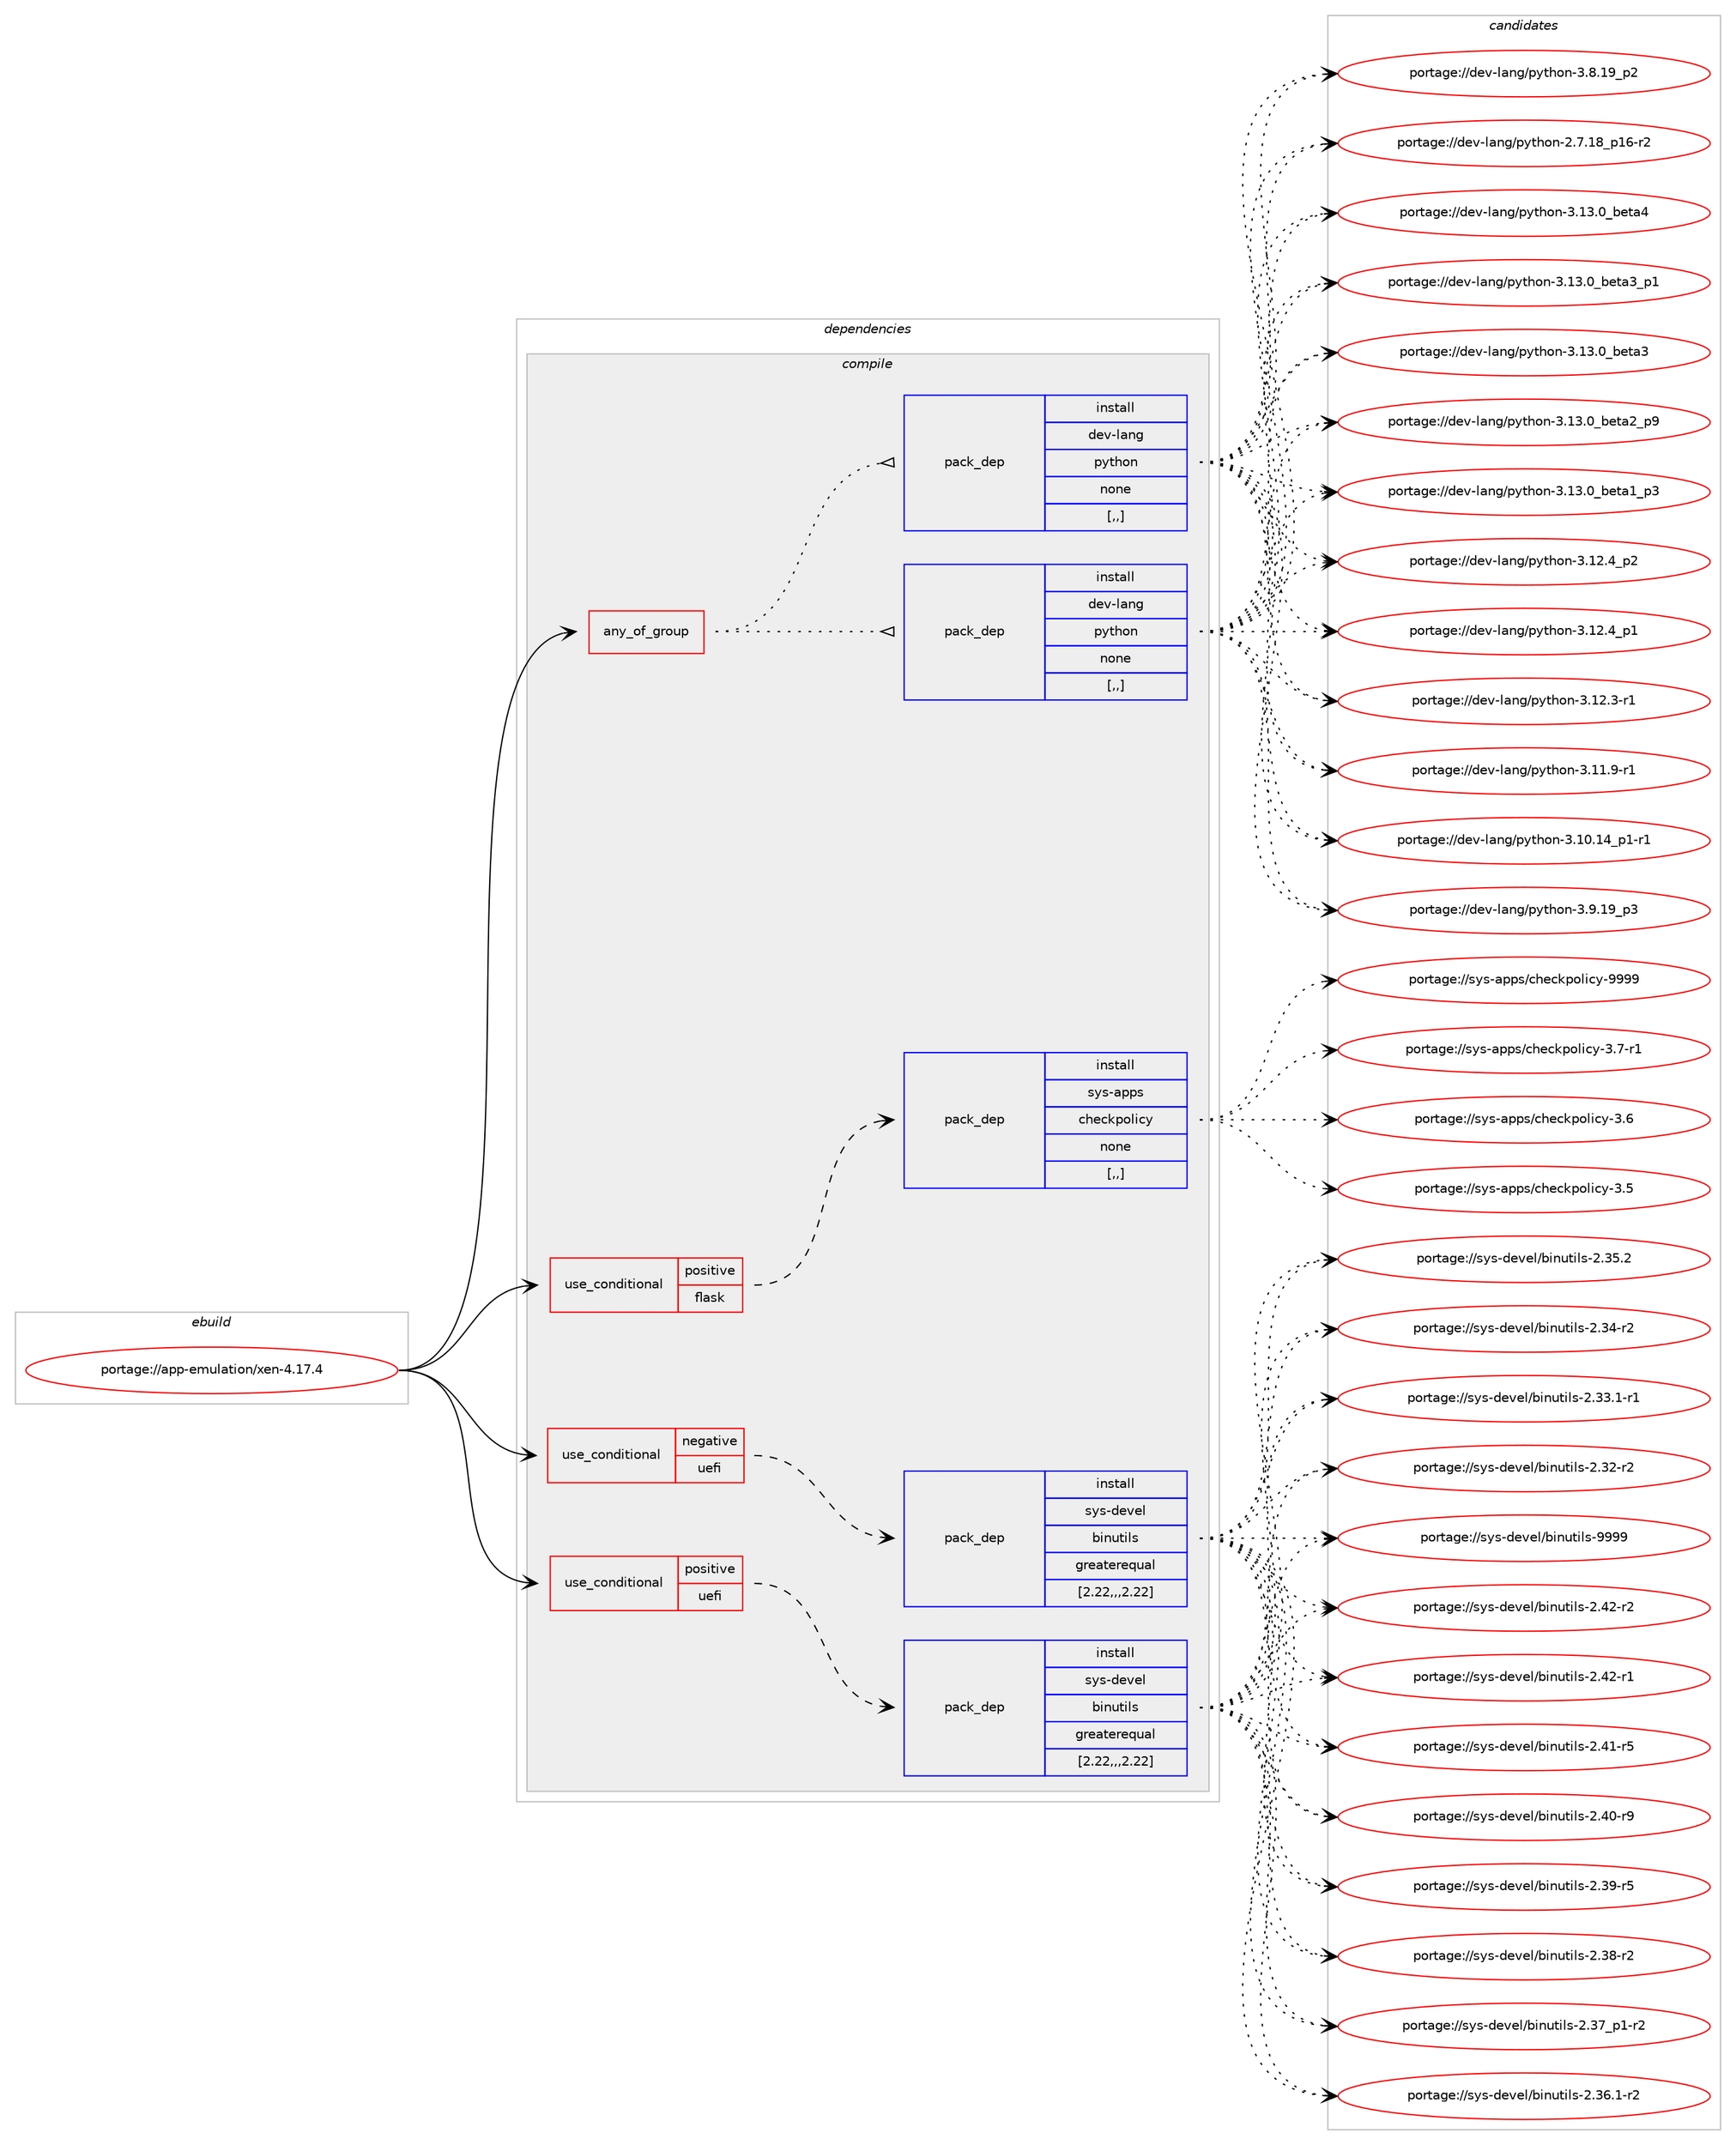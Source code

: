 digraph prolog {

# *************
# Graph options
# *************

newrank=true;
concentrate=true;
compound=true;
graph [rankdir=LR,fontname=Helvetica,fontsize=10,ranksep=1.5];#, ranksep=2.5, nodesep=0.2];
edge  [arrowhead=vee];
node  [fontname=Helvetica,fontsize=10];

# **********
# The ebuild
# **********

subgraph cluster_leftcol {
color=gray;
label=<<i>ebuild</i>>;
id [label="portage://app-emulation/xen-4.17.4", color=red, width=4, href="../app-emulation/xen-4.17.4.svg"];
}

# ****************
# The dependencies
# ****************

subgraph cluster_midcol {
color=gray;
label=<<i>dependencies</i>>;
subgraph cluster_compile {
fillcolor="#eeeeee";
style=filled;
label=<<i>compile</i>>;
subgraph any302 {
dependency35899 [label=<<TABLE BORDER="0" CELLBORDER="1" CELLSPACING="0" CELLPADDING="4"><TR><TD CELLPADDING="10">any_of_group</TD></TR></TABLE>>, shape=none, color=red];subgraph pack24893 {
dependency35900 [label=<<TABLE BORDER="0" CELLBORDER="1" CELLSPACING="0" CELLPADDING="4" WIDTH="220"><TR><TD ROWSPAN="6" CELLPADDING="30">pack_dep</TD></TR><TR><TD WIDTH="110">install</TD></TR><TR><TD>dev-lang</TD></TR><TR><TD>python</TD></TR><TR><TD>none</TD></TR><TR><TD>[,,]</TD></TR></TABLE>>, shape=none, color=blue];
}
dependency35899:e -> dependency35900:w [weight=20,style="dotted",arrowhead="oinv"];
subgraph pack24894 {
dependency35901 [label=<<TABLE BORDER="0" CELLBORDER="1" CELLSPACING="0" CELLPADDING="4" WIDTH="220"><TR><TD ROWSPAN="6" CELLPADDING="30">pack_dep</TD></TR><TR><TD WIDTH="110">install</TD></TR><TR><TD>dev-lang</TD></TR><TR><TD>python</TD></TR><TR><TD>none</TD></TR><TR><TD>[,,]</TD></TR></TABLE>>, shape=none, color=blue];
}
dependency35899:e -> dependency35901:w [weight=20,style="dotted",arrowhead="oinv"];
}
id:e -> dependency35899:w [weight=20,style="solid",arrowhead="vee"];
subgraph cond10645 {
dependency35902 [label=<<TABLE BORDER="0" CELLBORDER="1" CELLSPACING="0" CELLPADDING="4"><TR><TD ROWSPAN="3" CELLPADDING="10">use_conditional</TD></TR><TR><TD>negative</TD></TR><TR><TD>uefi</TD></TR></TABLE>>, shape=none, color=red];
subgraph pack24895 {
dependency35903 [label=<<TABLE BORDER="0" CELLBORDER="1" CELLSPACING="0" CELLPADDING="4" WIDTH="220"><TR><TD ROWSPAN="6" CELLPADDING="30">pack_dep</TD></TR><TR><TD WIDTH="110">install</TD></TR><TR><TD>sys-devel</TD></TR><TR><TD>binutils</TD></TR><TR><TD>greaterequal</TD></TR><TR><TD>[2.22,,,2.22]</TD></TR></TABLE>>, shape=none, color=blue];
}
dependency35902:e -> dependency35903:w [weight=20,style="dashed",arrowhead="vee"];
}
id:e -> dependency35902:w [weight=20,style="solid",arrowhead="vee"];
subgraph cond10646 {
dependency35904 [label=<<TABLE BORDER="0" CELLBORDER="1" CELLSPACING="0" CELLPADDING="4"><TR><TD ROWSPAN="3" CELLPADDING="10">use_conditional</TD></TR><TR><TD>positive</TD></TR><TR><TD>flask</TD></TR></TABLE>>, shape=none, color=red];
subgraph pack24896 {
dependency35905 [label=<<TABLE BORDER="0" CELLBORDER="1" CELLSPACING="0" CELLPADDING="4" WIDTH="220"><TR><TD ROWSPAN="6" CELLPADDING="30">pack_dep</TD></TR><TR><TD WIDTH="110">install</TD></TR><TR><TD>sys-apps</TD></TR><TR><TD>checkpolicy</TD></TR><TR><TD>none</TD></TR><TR><TD>[,,]</TD></TR></TABLE>>, shape=none, color=blue];
}
dependency35904:e -> dependency35905:w [weight=20,style="dashed",arrowhead="vee"];
}
id:e -> dependency35904:w [weight=20,style="solid",arrowhead="vee"];
subgraph cond10647 {
dependency35906 [label=<<TABLE BORDER="0" CELLBORDER="1" CELLSPACING="0" CELLPADDING="4"><TR><TD ROWSPAN="3" CELLPADDING="10">use_conditional</TD></TR><TR><TD>positive</TD></TR><TR><TD>uefi</TD></TR></TABLE>>, shape=none, color=red];
subgraph pack24897 {
dependency35907 [label=<<TABLE BORDER="0" CELLBORDER="1" CELLSPACING="0" CELLPADDING="4" WIDTH="220"><TR><TD ROWSPAN="6" CELLPADDING="30">pack_dep</TD></TR><TR><TD WIDTH="110">install</TD></TR><TR><TD>sys-devel</TD></TR><TR><TD>binutils</TD></TR><TR><TD>greaterequal</TD></TR><TR><TD>[2.22,,,2.22]</TD></TR></TABLE>>, shape=none, color=blue];
}
dependency35906:e -> dependency35907:w [weight=20,style="dashed",arrowhead="vee"];
}
id:e -> dependency35906:w [weight=20,style="solid",arrowhead="vee"];
}
subgraph cluster_compileandrun {
fillcolor="#eeeeee";
style=filled;
label=<<i>compile and run</i>>;
}
subgraph cluster_run {
fillcolor="#eeeeee";
style=filled;
label=<<i>run</i>>;
}
}

# **************
# The candidates
# **************

subgraph cluster_choices {
rank=same;
color=gray;
label=<<i>candidates</i>>;

subgraph choice24893 {
color=black;
nodesep=1;
choice1001011184510897110103471121211161041111104551464951464895981011169752 [label="portage://dev-lang/python-3.13.0_beta4", color=red, width=4,href="../dev-lang/python-3.13.0_beta4.svg"];
choice10010111845108971101034711212111610411111045514649514648959810111697519511249 [label="portage://dev-lang/python-3.13.0_beta3_p1", color=red, width=4,href="../dev-lang/python-3.13.0_beta3_p1.svg"];
choice1001011184510897110103471121211161041111104551464951464895981011169751 [label="portage://dev-lang/python-3.13.0_beta3", color=red, width=4,href="../dev-lang/python-3.13.0_beta3.svg"];
choice10010111845108971101034711212111610411111045514649514648959810111697509511257 [label="portage://dev-lang/python-3.13.0_beta2_p9", color=red, width=4,href="../dev-lang/python-3.13.0_beta2_p9.svg"];
choice10010111845108971101034711212111610411111045514649514648959810111697499511251 [label="portage://dev-lang/python-3.13.0_beta1_p3", color=red, width=4,href="../dev-lang/python-3.13.0_beta1_p3.svg"];
choice100101118451089711010347112121116104111110455146495046529511250 [label="portage://dev-lang/python-3.12.4_p2", color=red, width=4,href="../dev-lang/python-3.12.4_p2.svg"];
choice100101118451089711010347112121116104111110455146495046529511249 [label="portage://dev-lang/python-3.12.4_p1", color=red, width=4,href="../dev-lang/python-3.12.4_p1.svg"];
choice100101118451089711010347112121116104111110455146495046514511449 [label="portage://dev-lang/python-3.12.3-r1", color=red, width=4,href="../dev-lang/python-3.12.3-r1.svg"];
choice100101118451089711010347112121116104111110455146494946574511449 [label="portage://dev-lang/python-3.11.9-r1", color=red, width=4,href="../dev-lang/python-3.11.9-r1.svg"];
choice100101118451089711010347112121116104111110455146494846495295112494511449 [label="portage://dev-lang/python-3.10.14_p1-r1", color=red, width=4,href="../dev-lang/python-3.10.14_p1-r1.svg"];
choice100101118451089711010347112121116104111110455146574649579511251 [label="portage://dev-lang/python-3.9.19_p3", color=red, width=4,href="../dev-lang/python-3.9.19_p3.svg"];
choice100101118451089711010347112121116104111110455146564649579511250 [label="portage://dev-lang/python-3.8.19_p2", color=red, width=4,href="../dev-lang/python-3.8.19_p2.svg"];
choice100101118451089711010347112121116104111110455046554649569511249544511450 [label="portage://dev-lang/python-2.7.18_p16-r2", color=red, width=4,href="../dev-lang/python-2.7.18_p16-r2.svg"];
dependency35900:e -> choice1001011184510897110103471121211161041111104551464951464895981011169752:w [style=dotted,weight="100"];
dependency35900:e -> choice10010111845108971101034711212111610411111045514649514648959810111697519511249:w [style=dotted,weight="100"];
dependency35900:e -> choice1001011184510897110103471121211161041111104551464951464895981011169751:w [style=dotted,weight="100"];
dependency35900:e -> choice10010111845108971101034711212111610411111045514649514648959810111697509511257:w [style=dotted,weight="100"];
dependency35900:e -> choice10010111845108971101034711212111610411111045514649514648959810111697499511251:w [style=dotted,weight="100"];
dependency35900:e -> choice100101118451089711010347112121116104111110455146495046529511250:w [style=dotted,weight="100"];
dependency35900:e -> choice100101118451089711010347112121116104111110455146495046529511249:w [style=dotted,weight="100"];
dependency35900:e -> choice100101118451089711010347112121116104111110455146495046514511449:w [style=dotted,weight="100"];
dependency35900:e -> choice100101118451089711010347112121116104111110455146494946574511449:w [style=dotted,weight="100"];
dependency35900:e -> choice100101118451089711010347112121116104111110455146494846495295112494511449:w [style=dotted,weight="100"];
dependency35900:e -> choice100101118451089711010347112121116104111110455146574649579511251:w [style=dotted,weight="100"];
dependency35900:e -> choice100101118451089711010347112121116104111110455146564649579511250:w [style=dotted,weight="100"];
dependency35900:e -> choice100101118451089711010347112121116104111110455046554649569511249544511450:w [style=dotted,weight="100"];
}
subgraph choice24894 {
color=black;
nodesep=1;
choice1001011184510897110103471121211161041111104551464951464895981011169752 [label="portage://dev-lang/python-3.13.0_beta4", color=red, width=4,href="../dev-lang/python-3.13.0_beta4.svg"];
choice10010111845108971101034711212111610411111045514649514648959810111697519511249 [label="portage://dev-lang/python-3.13.0_beta3_p1", color=red, width=4,href="../dev-lang/python-3.13.0_beta3_p1.svg"];
choice1001011184510897110103471121211161041111104551464951464895981011169751 [label="portage://dev-lang/python-3.13.0_beta3", color=red, width=4,href="../dev-lang/python-3.13.0_beta3.svg"];
choice10010111845108971101034711212111610411111045514649514648959810111697509511257 [label="portage://dev-lang/python-3.13.0_beta2_p9", color=red, width=4,href="../dev-lang/python-3.13.0_beta2_p9.svg"];
choice10010111845108971101034711212111610411111045514649514648959810111697499511251 [label="portage://dev-lang/python-3.13.0_beta1_p3", color=red, width=4,href="../dev-lang/python-3.13.0_beta1_p3.svg"];
choice100101118451089711010347112121116104111110455146495046529511250 [label="portage://dev-lang/python-3.12.4_p2", color=red, width=4,href="../dev-lang/python-3.12.4_p2.svg"];
choice100101118451089711010347112121116104111110455146495046529511249 [label="portage://dev-lang/python-3.12.4_p1", color=red, width=4,href="../dev-lang/python-3.12.4_p1.svg"];
choice100101118451089711010347112121116104111110455146495046514511449 [label="portage://dev-lang/python-3.12.3-r1", color=red, width=4,href="../dev-lang/python-3.12.3-r1.svg"];
choice100101118451089711010347112121116104111110455146494946574511449 [label="portage://dev-lang/python-3.11.9-r1", color=red, width=4,href="../dev-lang/python-3.11.9-r1.svg"];
choice100101118451089711010347112121116104111110455146494846495295112494511449 [label="portage://dev-lang/python-3.10.14_p1-r1", color=red, width=4,href="../dev-lang/python-3.10.14_p1-r1.svg"];
choice100101118451089711010347112121116104111110455146574649579511251 [label="portage://dev-lang/python-3.9.19_p3", color=red, width=4,href="../dev-lang/python-3.9.19_p3.svg"];
choice100101118451089711010347112121116104111110455146564649579511250 [label="portage://dev-lang/python-3.8.19_p2", color=red, width=4,href="../dev-lang/python-3.8.19_p2.svg"];
choice100101118451089711010347112121116104111110455046554649569511249544511450 [label="portage://dev-lang/python-2.7.18_p16-r2", color=red, width=4,href="../dev-lang/python-2.7.18_p16-r2.svg"];
dependency35901:e -> choice1001011184510897110103471121211161041111104551464951464895981011169752:w [style=dotted,weight="100"];
dependency35901:e -> choice10010111845108971101034711212111610411111045514649514648959810111697519511249:w [style=dotted,weight="100"];
dependency35901:e -> choice1001011184510897110103471121211161041111104551464951464895981011169751:w [style=dotted,weight="100"];
dependency35901:e -> choice10010111845108971101034711212111610411111045514649514648959810111697509511257:w [style=dotted,weight="100"];
dependency35901:e -> choice10010111845108971101034711212111610411111045514649514648959810111697499511251:w [style=dotted,weight="100"];
dependency35901:e -> choice100101118451089711010347112121116104111110455146495046529511250:w [style=dotted,weight="100"];
dependency35901:e -> choice100101118451089711010347112121116104111110455146495046529511249:w [style=dotted,weight="100"];
dependency35901:e -> choice100101118451089711010347112121116104111110455146495046514511449:w [style=dotted,weight="100"];
dependency35901:e -> choice100101118451089711010347112121116104111110455146494946574511449:w [style=dotted,weight="100"];
dependency35901:e -> choice100101118451089711010347112121116104111110455146494846495295112494511449:w [style=dotted,weight="100"];
dependency35901:e -> choice100101118451089711010347112121116104111110455146574649579511251:w [style=dotted,weight="100"];
dependency35901:e -> choice100101118451089711010347112121116104111110455146564649579511250:w [style=dotted,weight="100"];
dependency35901:e -> choice100101118451089711010347112121116104111110455046554649569511249544511450:w [style=dotted,weight="100"];
}
subgraph choice24895 {
color=black;
nodesep=1;
choice1151211154510010111810110847981051101171161051081154557575757 [label="portage://sys-devel/binutils-9999", color=red, width=4,href="../sys-devel/binutils-9999.svg"];
choice11512111545100101118101108479810511011711610510811545504652504511450 [label="portage://sys-devel/binutils-2.42-r2", color=red, width=4,href="../sys-devel/binutils-2.42-r2.svg"];
choice11512111545100101118101108479810511011711610510811545504652504511449 [label="portage://sys-devel/binutils-2.42-r1", color=red, width=4,href="../sys-devel/binutils-2.42-r1.svg"];
choice11512111545100101118101108479810511011711610510811545504652494511453 [label="portage://sys-devel/binutils-2.41-r5", color=red, width=4,href="../sys-devel/binutils-2.41-r5.svg"];
choice11512111545100101118101108479810511011711610510811545504652484511457 [label="portage://sys-devel/binutils-2.40-r9", color=red, width=4,href="../sys-devel/binutils-2.40-r9.svg"];
choice11512111545100101118101108479810511011711610510811545504651574511453 [label="portage://sys-devel/binutils-2.39-r5", color=red, width=4,href="../sys-devel/binutils-2.39-r5.svg"];
choice11512111545100101118101108479810511011711610510811545504651564511450 [label="portage://sys-devel/binutils-2.38-r2", color=red, width=4,href="../sys-devel/binutils-2.38-r2.svg"];
choice115121115451001011181011084798105110117116105108115455046515595112494511450 [label="portage://sys-devel/binutils-2.37_p1-r2", color=red, width=4,href="../sys-devel/binutils-2.37_p1-r2.svg"];
choice115121115451001011181011084798105110117116105108115455046515446494511450 [label="portage://sys-devel/binutils-2.36.1-r2", color=red, width=4,href="../sys-devel/binutils-2.36.1-r2.svg"];
choice11512111545100101118101108479810511011711610510811545504651534650 [label="portage://sys-devel/binutils-2.35.2", color=red, width=4,href="../sys-devel/binutils-2.35.2.svg"];
choice11512111545100101118101108479810511011711610510811545504651524511450 [label="portage://sys-devel/binutils-2.34-r2", color=red, width=4,href="../sys-devel/binutils-2.34-r2.svg"];
choice115121115451001011181011084798105110117116105108115455046515146494511449 [label="portage://sys-devel/binutils-2.33.1-r1", color=red, width=4,href="../sys-devel/binutils-2.33.1-r1.svg"];
choice11512111545100101118101108479810511011711610510811545504651504511450 [label="portage://sys-devel/binutils-2.32-r2", color=red, width=4,href="../sys-devel/binutils-2.32-r2.svg"];
dependency35903:e -> choice1151211154510010111810110847981051101171161051081154557575757:w [style=dotted,weight="100"];
dependency35903:e -> choice11512111545100101118101108479810511011711610510811545504652504511450:w [style=dotted,weight="100"];
dependency35903:e -> choice11512111545100101118101108479810511011711610510811545504652504511449:w [style=dotted,weight="100"];
dependency35903:e -> choice11512111545100101118101108479810511011711610510811545504652494511453:w [style=dotted,weight="100"];
dependency35903:e -> choice11512111545100101118101108479810511011711610510811545504652484511457:w [style=dotted,weight="100"];
dependency35903:e -> choice11512111545100101118101108479810511011711610510811545504651574511453:w [style=dotted,weight="100"];
dependency35903:e -> choice11512111545100101118101108479810511011711610510811545504651564511450:w [style=dotted,weight="100"];
dependency35903:e -> choice115121115451001011181011084798105110117116105108115455046515595112494511450:w [style=dotted,weight="100"];
dependency35903:e -> choice115121115451001011181011084798105110117116105108115455046515446494511450:w [style=dotted,weight="100"];
dependency35903:e -> choice11512111545100101118101108479810511011711610510811545504651534650:w [style=dotted,weight="100"];
dependency35903:e -> choice11512111545100101118101108479810511011711610510811545504651524511450:w [style=dotted,weight="100"];
dependency35903:e -> choice115121115451001011181011084798105110117116105108115455046515146494511449:w [style=dotted,weight="100"];
dependency35903:e -> choice11512111545100101118101108479810511011711610510811545504651504511450:w [style=dotted,weight="100"];
}
subgraph choice24896 {
color=black;
nodesep=1;
choice1151211154597112112115479910410199107112111108105991214557575757 [label="portage://sys-apps/checkpolicy-9999", color=red, width=4,href="../sys-apps/checkpolicy-9999.svg"];
choice115121115459711211211547991041019910711211110810599121455146554511449 [label="portage://sys-apps/checkpolicy-3.7-r1", color=red, width=4,href="../sys-apps/checkpolicy-3.7-r1.svg"];
choice11512111545971121121154799104101991071121111081059912145514654 [label="portage://sys-apps/checkpolicy-3.6", color=red, width=4,href="../sys-apps/checkpolicy-3.6.svg"];
choice11512111545971121121154799104101991071121111081059912145514653 [label="portage://sys-apps/checkpolicy-3.5", color=red, width=4,href="../sys-apps/checkpolicy-3.5.svg"];
dependency35905:e -> choice1151211154597112112115479910410199107112111108105991214557575757:w [style=dotted,weight="100"];
dependency35905:e -> choice115121115459711211211547991041019910711211110810599121455146554511449:w [style=dotted,weight="100"];
dependency35905:e -> choice11512111545971121121154799104101991071121111081059912145514654:w [style=dotted,weight="100"];
dependency35905:e -> choice11512111545971121121154799104101991071121111081059912145514653:w [style=dotted,weight="100"];
}
subgraph choice24897 {
color=black;
nodesep=1;
choice1151211154510010111810110847981051101171161051081154557575757 [label="portage://sys-devel/binutils-9999", color=red, width=4,href="../sys-devel/binutils-9999.svg"];
choice11512111545100101118101108479810511011711610510811545504652504511450 [label="portage://sys-devel/binutils-2.42-r2", color=red, width=4,href="../sys-devel/binutils-2.42-r2.svg"];
choice11512111545100101118101108479810511011711610510811545504652504511449 [label="portage://sys-devel/binutils-2.42-r1", color=red, width=4,href="../sys-devel/binutils-2.42-r1.svg"];
choice11512111545100101118101108479810511011711610510811545504652494511453 [label="portage://sys-devel/binutils-2.41-r5", color=red, width=4,href="../sys-devel/binutils-2.41-r5.svg"];
choice11512111545100101118101108479810511011711610510811545504652484511457 [label="portage://sys-devel/binutils-2.40-r9", color=red, width=4,href="../sys-devel/binutils-2.40-r9.svg"];
choice11512111545100101118101108479810511011711610510811545504651574511453 [label="portage://sys-devel/binutils-2.39-r5", color=red, width=4,href="../sys-devel/binutils-2.39-r5.svg"];
choice11512111545100101118101108479810511011711610510811545504651564511450 [label="portage://sys-devel/binutils-2.38-r2", color=red, width=4,href="../sys-devel/binutils-2.38-r2.svg"];
choice115121115451001011181011084798105110117116105108115455046515595112494511450 [label="portage://sys-devel/binutils-2.37_p1-r2", color=red, width=4,href="../sys-devel/binutils-2.37_p1-r2.svg"];
choice115121115451001011181011084798105110117116105108115455046515446494511450 [label="portage://sys-devel/binutils-2.36.1-r2", color=red, width=4,href="../sys-devel/binutils-2.36.1-r2.svg"];
choice11512111545100101118101108479810511011711610510811545504651534650 [label="portage://sys-devel/binutils-2.35.2", color=red, width=4,href="../sys-devel/binutils-2.35.2.svg"];
choice11512111545100101118101108479810511011711610510811545504651524511450 [label="portage://sys-devel/binutils-2.34-r2", color=red, width=4,href="../sys-devel/binutils-2.34-r2.svg"];
choice115121115451001011181011084798105110117116105108115455046515146494511449 [label="portage://sys-devel/binutils-2.33.1-r1", color=red, width=4,href="../sys-devel/binutils-2.33.1-r1.svg"];
choice11512111545100101118101108479810511011711610510811545504651504511450 [label="portage://sys-devel/binutils-2.32-r2", color=red, width=4,href="../sys-devel/binutils-2.32-r2.svg"];
dependency35907:e -> choice1151211154510010111810110847981051101171161051081154557575757:w [style=dotted,weight="100"];
dependency35907:e -> choice11512111545100101118101108479810511011711610510811545504652504511450:w [style=dotted,weight="100"];
dependency35907:e -> choice11512111545100101118101108479810511011711610510811545504652504511449:w [style=dotted,weight="100"];
dependency35907:e -> choice11512111545100101118101108479810511011711610510811545504652494511453:w [style=dotted,weight="100"];
dependency35907:e -> choice11512111545100101118101108479810511011711610510811545504652484511457:w [style=dotted,weight="100"];
dependency35907:e -> choice11512111545100101118101108479810511011711610510811545504651574511453:w [style=dotted,weight="100"];
dependency35907:e -> choice11512111545100101118101108479810511011711610510811545504651564511450:w [style=dotted,weight="100"];
dependency35907:e -> choice115121115451001011181011084798105110117116105108115455046515595112494511450:w [style=dotted,weight="100"];
dependency35907:e -> choice115121115451001011181011084798105110117116105108115455046515446494511450:w [style=dotted,weight="100"];
dependency35907:e -> choice11512111545100101118101108479810511011711610510811545504651534650:w [style=dotted,weight="100"];
dependency35907:e -> choice11512111545100101118101108479810511011711610510811545504651524511450:w [style=dotted,weight="100"];
dependency35907:e -> choice115121115451001011181011084798105110117116105108115455046515146494511449:w [style=dotted,weight="100"];
dependency35907:e -> choice11512111545100101118101108479810511011711610510811545504651504511450:w [style=dotted,weight="100"];
}
}

}
